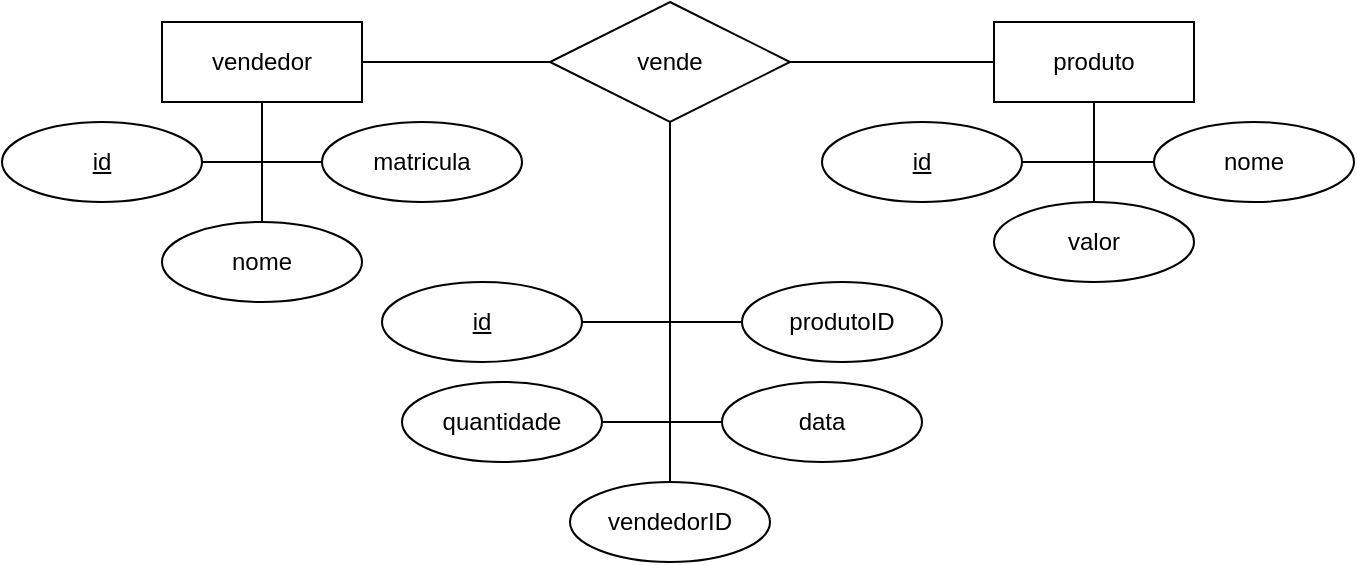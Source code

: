 <mxfile version="21.2.0" type="device">
  <diagram name="Página-1" id="9LmkJxJRiSm7pN1bAZ01">
    <mxGraphModel dx="1434" dy="796" grid="1" gridSize="10" guides="1" tooltips="1" connect="1" arrows="1" fold="1" page="1" pageScale="1" pageWidth="827" pageHeight="1169" math="0" shadow="0">
      <root>
        <mxCell id="0" />
        <mxCell id="1" parent="0" />
        <mxCell id="QiwrZhSVMrYNezKX-n8W-22" style="edgeStyle=orthogonalEdgeStyle;shape=connector;rounded=0;orthogonalLoop=1;jettySize=auto;html=1;exitX=0.5;exitY=1;exitDx=0;exitDy=0;entryX=1;entryY=0.5;entryDx=0;entryDy=0;labelBackgroundColor=default;strokeColor=default;fontFamily=Helvetica;fontSize=11;fontColor=default;endArrow=none;endFill=0;" edge="1" parent="1" source="QiwrZhSVMrYNezKX-n8W-1" target="QiwrZhSVMrYNezKX-n8W-7">
          <mxGeometry relative="1" as="geometry" />
        </mxCell>
        <mxCell id="QiwrZhSVMrYNezKX-n8W-24" style="edgeStyle=orthogonalEdgeStyle;shape=connector;rounded=0;orthogonalLoop=1;jettySize=auto;html=1;exitX=0.5;exitY=1;exitDx=0;exitDy=0;entryX=0;entryY=0.5;entryDx=0;entryDy=0;labelBackgroundColor=default;strokeColor=default;fontFamily=Helvetica;fontSize=11;fontColor=default;endArrow=none;endFill=0;" edge="1" parent="1" source="QiwrZhSVMrYNezKX-n8W-1" target="QiwrZhSVMrYNezKX-n8W-9">
          <mxGeometry relative="1" as="geometry" />
        </mxCell>
        <mxCell id="QiwrZhSVMrYNezKX-n8W-25" style="edgeStyle=orthogonalEdgeStyle;shape=connector;rounded=0;orthogonalLoop=1;jettySize=auto;html=1;exitX=0.5;exitY=1;exitDx=0;exitDy=0;entryX=0.5;entryY=0;entryDx=0;entryDy=0;labelBackgroundColor=default;strokeColor=default;fontFamily=Helvetica;fontSize=11;fontColor=default;endArrow=none;endFill=0;" edge="1" parent="1" source="QiwrZhSVMrYNezKX-n8W-1" target="QiwrZhSVMrYNezKX-n8W-8">
          <mxGeometry relative="1" as="geometry" />
        </mxCell>
        <mxCell id="QiwrZhSVMrYNezKX-n8W-1" value="vendedor" style="whiteSpace=wrap;html=1;align=center;" vertex="1" parent="1">
          <mxGeometry x="160" y="280" width="100" height="40" as="geometry" />
        </mxCell>
        <mxCell id="QiwrZhSVMrYNezKX-n8W-15" style="edgeStyle=orthogonalEdgeStyle;rounded=0;orthogonalLoop=1;jettySize=auto;html=1;exitX=0.5;exitY=1;exitDx=0;exitDy=0;endArrow=none;endFill=0;" edge="1" parent="1" source="QiwrZhSVMrYNezKX-n8W-3" target="QiwrZhSVMrYNezKX-n8W-12">
          <mxGeometry relative="1" as="geometry" />
        </mxCell>
        <mxCell id="QiwrZhSVMrYNezKX-n8W-16" style="edgeStyle=orthogonalEdgeStyle;shape=connector;rounded=0;orthogonalLoop=1;jettySize=auto;html=1;exitX=0.5;exitY=1;exitDx=0;exitDy=0;entryX=0;entryY=0.5;entryDx=0;entryDy=0;labelBackgroundColor=default;strokeColor=default;fontFamily=Helvetica;fontSize=11;fontColor=default;endArrow=none;endFill=0;" edge="1" parent="1" source="QiwrZhSVMrYNezKX-n8W-3" target="QiwrZhSVMrYNezKX-n8W-11">
          <mxGeometry relative="1" as="geometry" />
        </mxCell>
        <mxCell id="QiwrZhSVMrYNezKX-n8W-17" style="edgeStyle=orthogonalEdgeStyle;shape=connector;rounded=0;orthogonalLoop=1;jettySize=auto;html=1;exitX=0.5;exitY=1;exitDx=0;exitDy=0;entryX=0;entryY=0.5;entryDx=0;entryDy=0;labelBackgroundColor=default;strokeColor=default;fontFamily=Helvetica;fontSize=11;fontColor=default;endArrow=none;endFill=0;" edge="1" parent="1" source="QiwrZhSVMrYNezKX-n8W-3" target="QiwrZhSVMrYNezKX-n8W-14">
          <mxGeometry relative="1" as="geometry" />
        </mxCell>
        <mxCell id="QiwrZhSVMrYNezKX-n8W-18" style="edgeStyle=orthogonalEdgeStyle;shape=connector;rounded=0;orthogonalLoop=1;jettySize=auto;html=1;exitX=0.5;exitY=1;exitDx=0;exitDy=0;entryX=1;entryY=0.5;entryDx=0;entryDy=0;labelBackgroundColor=default;strokeColor=default;fontFamily=Helvetica;fontSize=11;fontColor=default;endArrow=none;endFill=0;" edge="1" parent="1" source="QiwrZhSVMrYNezKX-n8W-3" target="QiwrZhSVMrYNezKX-n8W-10">
          <mxGeometry relative="1" as="geometry" />
        </mxCell>
        <mxCell id="QiwrZhSVMrYNezKX-n8W-19" style="edgeStyle=orthogonalEdgeStyle;shape=connector;rounded=0;orthogonalLoop=1;jettySize=auto;html=1;exitX=0.5;exitY=1;exitDx=0;exitDy=0;entryX=1;entryY=0.5;entryDx=0;entryDy=0;labelBackgroundColor=default;strokeColor=default;fontFamily=Helvetica;fontSize=11;fontColor=default;endArrow=none;endFill=0;" edge="1" parent="1" source="QiwrZhSVMrYNezKX-n8W-3" target="QiwrZhSVMrYNezKX-n8W-13">
          <mxGeometry relative="1" as="geometry" />
        </mxCell>
        <mxCell id="QiwrZhSVMrYNezKX-n8W-41" style="edgeStyle=orthogonalEdgeStyle;shape=connector;rounded=0;orthogonalLoop=1;jettySize=auto;html=1;exitX=1;exitY=0.5;exitDx=0;exitDy=0;entryX=0;entryY=0.5;entryDx=0;entryDy=0;labelBackgroundColor=default;strokeColor=default;fontFamily=Helvetica;fontSize=11;fontColor=default;endArrow=none;endFill=0;" edge="1" parent="1" source="QiwrZhSVMrYNezKX-n8W-3" target="QiwrZhSVMrYNezKX-n8W-4">
          <mxGeometry relative="1" as="geometry" />
        </mxCell>
        <mxCell id="QiwrZhSVMrYNezKX-n8W-42" style="edgeStyle=orthogonalEdgeStyle;shape=connector;rounded=0;orthogonalLoop=1;jettySize=auto;html=1;exitX=0;exitY=0.5;exitDx=0;exitDy=0;entryX=1;entryY=0.5;entryDx=0;entryDy=0;labelBackgroundColor=default;strokeColor=default;fontFamily=Helvetica;fontSize=11;fontColor=default;endArrow=none;endFill=0;" edge="1" parent="1" source="QiwrZhSVMrYNezKX-n8W-3" target="QiwrZhSVMrYNezKX-n8W-1">
          <mxGeometry relative="1" as="geometry" />
        </mxCell>
        <mxCell id="QiwrZhSVMrYNezKX-n8W-3" value="vende" style="shape=rhombus;perimeter=rhombusPerimeter;whiteSpace=wrap;html=1;align=center;" vertex="1" parent="1">
          <mxGeometry x="354" y="270" width="120" height="60" as="geometry" />
        </mxCell>
        <mxCell id="QiwrZhSVMrYNezKX-n8W-29" style="edgeStyle=orthogonalEdgeStyle;shape=connector;rounded=0;orthogonalLoop=1;jettySize=auto;html=1;exitX=0.5;exitY=1;exitDx=0;exitDy=0;entryX=0.5;entryY=0;entryDx=0;entryDy=0;labelBackgroundColor=default;strokeColor=default;fontFamily=Helvetica;fontSize=11;fontColor=default;endArrow=none;endFill=0;" edge="1" parent="1" source="QiwrZhSVMrYNezKX-n8W-4" target="QiwrZhSVMrYNezKX-n8W-27">
          <mxGeometry relative="1" as="geometry" />
        </mxCell>
        <mxCell id="QiwrZhSVMrYNezKX-n8W-32" style="edgeStyle=orthogonalEdgeStyle;shape=connector;rounded=0;orthogonalLoop=1;jettySize=auto;html=1;exitX=0.5;exitY=1;exitDx=0;exitDy=0;entryX=0;entryY=0.5;entryDx=0;entryDy=0;labelBackgroundColor=default;strokeColor=default;fontFamily=Helvetica;fontSize=11;fontColor=default;endArrow=none;endFill=0;" edge="1" parent="1" source="QiwrZhSVMrYNezKX-n8W-4" target="QiwrZhSVMrYNezKX-n8W-26">
          <mxGeometry relative="1" as="geometry" />
        </mxCell>
        <mxCell id="QiwrZhSVMrYNezKX-n8W-36" style="edgeStyle=orthogonalEdgeStyle;shape=connector;rounded=0;orthogonalLoop=1;jettySize=auto;html=1;exitX=0.5;exitY=1;exitDx=0;exitDy=0;entryX=1;entryY=0.5;entryDx=0;entryDy=0;labelBackgroundColor=default;strokeColor=default;fontFamily=Helvetica;fontSize=11;fontColor=default;endArrow=none;endFill=0;" edge="1" parent="1" source="QiwrZhSVMrYNezKX-n8W-4" target="QiwrZhSVMrYNezKX-n8W-6">
          <mxGeometry relative="1" as="geometry" />
        </mxCell>
        <mxCell id="QiwrZhSVMrYNezKX-n8W-4" value="produto" style="whiteSpace=wrap;html=1;align=center;" vertex="1" parent="1">
          <mxGeometry x="576" y="280" width="100" height="40" as="geometry" />
        </mxCell>
        <mxCell id="QiwrZhSVMrYNezKX-n8W-6" value="id" style="ellipse;whiteSpace=wrap;html=1;align=center;fontStyle=4;" vertex="1" parent="1">
          <mxGeometry x="490" y="330" width="100" height="40" as="geometry" />
        </mxCell>
        <mxCell id="QiwrZhSVMrYNezKX-n8W-7" value="id" style="ellipse;whiteSpace=wrap;html=1;align=center;fontStyle=4;" vertex="1" parent="1">
          <mxGeometry x="80" y="330" width="100" height="40" as="geometry" />
        </mxCell>
        <mxCell id="QiwrZhSVMrYNezKX-n8W-8" value="nome" style="ellipse;whiteSpace=wrap;html=1;align=center;" vertex="1" parent="1">
          <mxGeometry x="160" y="380" width="100" height="40" as="geometry" />
        </mxCell>
        <mxCell id="QiwrZhSVMrYNezKX-n8W-9" value="matricula" style="ellipse;whiteSpace=wrap;html=1;align=center;" vertex="1" parent="1">
          <mxGeometry x="240" y="330" width="100" height="40" as="geometry" />
        </mxCell>
        <mxCell id="QiwrZhSVMrYNezKX-n8W-10" value="id" style="ellipse;whiteSpace=wrap;html=1;align=center;fontStyle=4;" vertex="1" parent="1">
          <mxGeometry x="270" y="410" width="100" height="40" as="geometry" />
        </mxCell>
        <mxCell id="QiwrZhSVMrYNezKX-n8W-11" value="produtoID" style="ellipse;whiteSpace=wrap;html=1;align=center;" vertex="1" parent="1">
          <mxGeometry x="450" y="410" width="100" height="40" as="geometry" />
        </mxCell>
        <mxCell id="QiwrZhSVMrYNezKX-n8W-12" value="vendedorID" style="ellipse;whiteSpace=wrap;html=1;align=center;" vertex="1" parent="1">
          <mxGeometry x="364" y="510" width="100" height="40" as="geometry" />
        </mxCell>
        <mxCell id="QiwrZhSVMrYNezKX-n8W-13" value="quantidade" style="ellipse;whiteSpace=wrap;html=1;align=center;" vertex="1" parent="1">
          <mxGeometry x="280" y="460" width="100" height="40" as="geometry" />
        </mxCell>
        <mxCell id="QiwrZhSVMrYNezKX-n8W-14" value="data" style="ellipse;whiteSpace=wrap;html=1;align=center;" vertex="1" parent="1">
          <mxGeometry x="440" y="460" width="100" height="40" as="geometry" />
        </mxCell>
        <mxCell id="QiwrZhSVMrYNezKX-n8W-26" value="nome" style="ellipse;whiteSpace=wrap;html=1;align=center;" vertex="1" parent="1">
          <mxGeometry x="656" y="330" width="100" height="40" as="geometry" />
        </mxCell>
        <mxCell id="QiwrZhSVMrYNezKX-n8W-27" value="valor" style="ellipse;whiteSpace=wrap;html=1;align=center;" vertex="1" parent="1">
          <mxGeometry x="576" y="370" width="100" height="40" as="geometry" />
        </mxCell>
      </root>
    </mxGraphModel>
  </diagram>
</mxfile>
